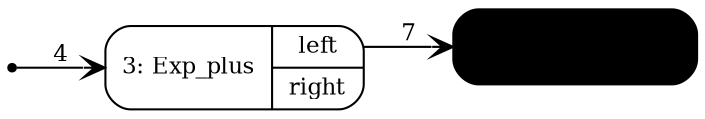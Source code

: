 digraph simpletreewithholeX {
node [shape=Mrecord,fontsize=11,ranksep=0];
edge [arrowhead=vee,fontsize=11,weight=2];
rankdir = LR;
{rank=min; n0 [shape=point]};
n0 [label="{0: Root_root|{<root> root}}",style=filled,fillcolor=black];
n3 [label="{3: Exp_plus|{<left> left|<right> right}}",style=filled,fillcolor=white];
n6 [label="{6: Exp_num(2)|{}}",style=filled,fillcolor="##ddffdd"];
n3:left -> n6 [color=black,label="7",edgeURL="##"];
n0:root -> n3 [color=black,label="4",edgeURL="##"]}
